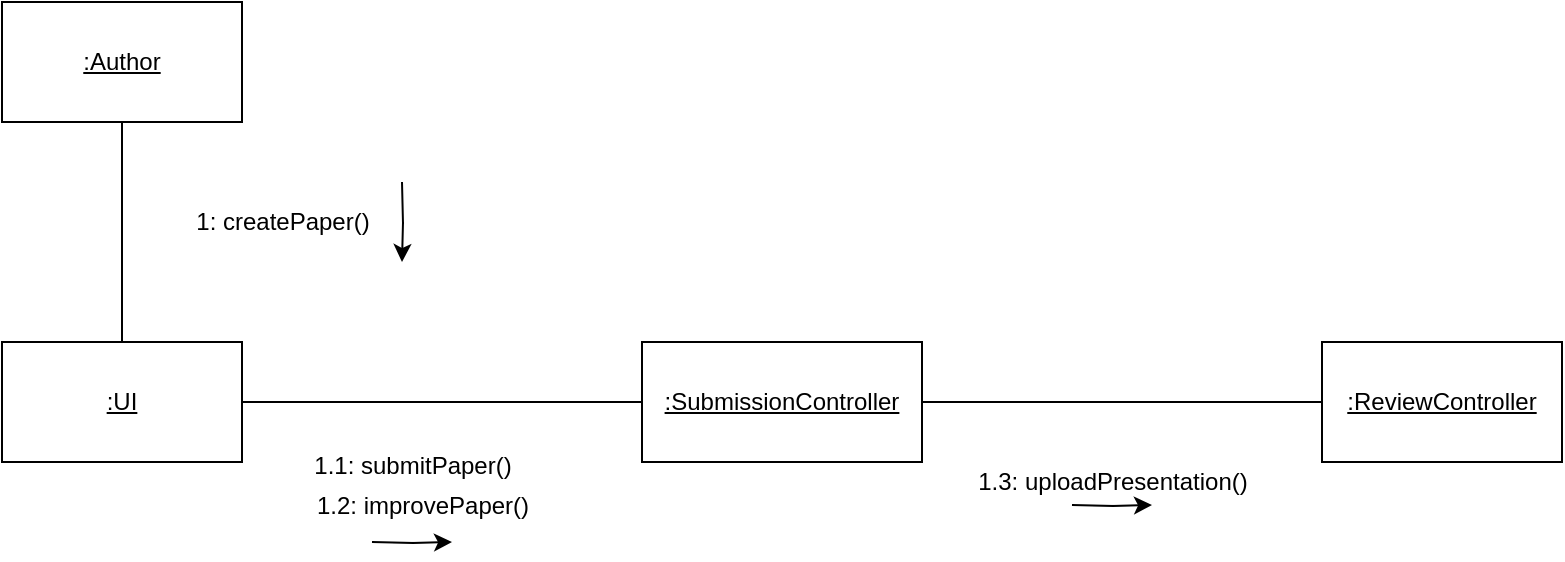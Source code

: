 <mxfile type="device" version="13.0.7" pages="2"><diagram id="13e1069c-82ec-6db2-03f1-153e76fe0fe0" name="Page-1"><mxGraphModel shadow="0" math="0" pageHeight="850" pageWidth="1100" pageScale="1" page="1" fold="1" arrows="1" connect="1" tooltips="1" guides="1" gridSize="10" dy="555" dx="979" grid="1" background="#ffffff"><root><mxCell id="0"/><mxCell id="1" parent="0"/><mxCell id="v4qctRaHE4CA4SvPnik1-2" value="&lt;u&gt;:Author&lt;/u&gt;" parent="1" vertex="1" style="rounded=0;whiteSpace=wrap;html=1;"><mxGeometry as="geometry" height="60" width="120" y="380" x="190"/></mxCell><mxCell id="v4qctRaHE4CA4SvPnik1-3" value="&lt;u&gt;:UI&lt;/u&gt;" parent="1" vertex="1" style="rounded=0;whiteSpace=wrap;html=1;"><mxGeometry as="geometry" height="60" width="120" y="550" x="190"/></mxCell><mxCell id="v4qctRaHE4CA4SvPnik1-5" value="&lt;u&gt;:SubmissionController&lt;/u&gt;" parent="1" vertex="1" style="rounded=0;whiteSpace=wrap;html=1;"><mxGeometry as="geometry" height="60" width="140" y="550" x="510"/></mxCell><mxCell id="v4qctRaHE4CA4SvPnik1-7" value="&lt;u&gt;:ReviewController&lt;/u&gt;" parent="1" vertex="1" style="rounded=0;whiteSpace=wrap;html=1;"><mxGeometry as="geometry" height="60" width="120" y="550" x="850"/></mxCell><mxCell id="v4qctRaHE4CA4SvPnik1-9" value="1: createPaper()" parent="1" vertex="1" style="text;html=1;align=center;verticalAlign=middle;resizable=0;points=[];autosize=1;"><mxGeometry as="geometry" height="20" width="100" y="480" x="280"/></mxCell><mxCell id="v4qctRaHE4CA4SvPnik1-12" value="" parent="1" style="edgeStyle=orthogonalEdgeStyle;rounded=0;orthogonalLoop=1;jettySize=auto;html=1;" edge="1"><mxGeometry as="geometry" relative="1"><mxPoint as="sourcePoint" y="470" x="390"/><mxPoint as="targetPoint" y="510" x="390"/></mxGeometry></mxCell><mxCell id="v4qctRaHE4CA4SvPnik1-13" value="" parent="1" style="endArrow=none;html=1;entryX=0.5;entryY=1;entryDx=0;entryDy=0;exitX=0.5;exitY=0;exitDx=0;exitDy=0;" source="v4qctRaHE4CA4SvPnik1-3" target="v4qctRaHE4CA4SvPnik1-2" edge="1"><mxGeometry as="geometry" height="50" width="50" relative="1"><mxPoint as="sourcePoint" y="530" x="200"/><mxPoint as="targetPoint" y="480" x="250"/></mxGeometry></mxCell><mxCell id="v4qctRaHE4CA4SvPnik1-14" value="1.1: submitPaper()" parent="1" vertex="1" style="text;html=1;align=center;verticalAlign=middle;resizable=0;points=[];autosize=1;"><mxGeometry as="geometry" height="20" width="110" y="602" x="340"/></mxCell><mxCell id="v4qctRaHE4CA4SvPnik1-19" value="1.2: improvePaper()" parent="1" vertex="1" style="text;html=1;align=center;verticalAlign=middle;resizable=0;points=[];autosize=1;"><mxGeometry as="geometry" height="20" width="120" y="622" x="340"/></mxCell><mxCell id="v4qctRaHE4CA4SvPnik1-20" value="" parent="1" style="edgeStyle=orthogonalEdgeStyle;rounded=0;orthogonalLoop=1;jettySize=auto;html=1;" edge="1"><mxGeometry as="geometry" relative="1"><mxPoint as="sourcePoint" y="650" x="375"/><mxPoint as="targetPoint" y="650" x="415"/></mxGeometry></mxCell><mxCell id="v4qctRaHE4CA4SvPnik1-21" value="1.3: uploadPresentation()" parent="1" vertex="1" style="text;html=1;align=center;verticalAlign=middle;resizable=0;points=[];autosize=1;"><mxGeometry as="geometry" height="20" width="150" y="610" x="670"/></mxCell><mxCell id="v4qctRaHE4CA4SvPnik1-22" value="" parent="1" style="edgeStyle=orthogonalEdgeStyle;rounded=0;orthogonalLoop=1;jettySize=auto;html=1;" edge="1"><mxGeometry as="geometry" relative="1"><mxPoint as="sourcePoint" y="631.5" x="725"/><mxPoint as="targetPoint" y="631.5" x="765"/></mxGeometry></mxCell><mxCell id="v4qctRaHE4CA4SvPnik1-23" value="" parent="1" style="endArrow=none;html=1;entryX=0;entryY=0.5;entryDx=0;entryDy=0;exitX=1;exitY=0.5;exitDx=0;exitDy=0;" source="v4qctRaHE4CA4SvPnik1-3" target="v4qctRaHE4CA4SvPnik1-5" edge="1"><mxGeometry as="geometry" height="50" width="50" relative="1"><mxPoint as="sourcePoint" y="590" x="380"/><mxPoint as="targetPoint" y="540" x="430"/></mxGeometry></mxCell><mxCell id="v4qctRaHE4CA4SvPnik1-24" value="" parent="1" style="endArrow=none;html=1;exitX=1;exitY=0.5;exitDx=0;exitDy=0;entryX=0;entryY=0.5;entryDx=0;entryDy=0;" source="v4qctRaHE4CA4SvPnik1-5" target="v4qctRaHE4CA4SvPnik1-7" edge="1"><mxGeometry as="geometry" height="50" width="50" relative="1"><mxPoint as="sourcePoint" y="600" x="740"/><mxPoint as="targetPoint" y="550" x="790"/></mxGeometry></mxCell></root></mxGraphModel></diagram><diagram id="2KYBuUMCWm2bjRO40kAw" name="Page-2"><mxGraphModel dx="1024" dy="599" grid="1" gridSize="10" guides="1" tooltips="1" connect="1" arrows="1" fold="1" page="1" pageScale="1" pageWidth="850" pageHeight="1100" math="0" shadow="0"><root><mxCell id="27HFVfpFJIqJK4Vj2Upa-0"/><mxCell id="27HFVfpFJIqJK4Vj2Upa-1" parent="27HFVfpFJIqJK4Vj2Upa-0"/><mxCell id="27HFVfpFJIqJK4Vj2Upa-2" value=":Speaker" style="shape=umlActor;verticalLabelPosition=bottom;labelBackgroundColor=#ffffff;verticalAlign=top;html=1;" vertex="1" parent="27HFVfpFJIqJK4Vj2Upa-1"><mxGeometry x="50" y="40" width="30" height="60" as="geometry"/></mxCell><mxCell id="27HFVfpFJIqJK4Vj2Upa-3" value=":UI" style="shape=umlLifeline;perimeter=lifelinePerimeter;whiteSpace=wrap;html=1;container=1;collapsible=0;recursiveResize=0;outlineConnect=0;" vertex="1" parent="27HFVfpFJIqJK4Vj2Upa-1"><mxGeometry x="180" y="40" width="110" height="280" as="geometry"/></mxCell><mxCell id="27HFVfpFJIqJK4Vj2Upa-10" value="" style="html=1;points=[];perimeter=orthogonalPerimeter;" vertex="1" parent="27HFVfpFJIqJK4Vj2Upa-3"><mxGeometry x="45" y="120" width="20" height="80" as="geometry"/></mxCell><mxCell id="27HFVfpFJIqJK4Vj2Upa-4" value=":SubmissionController" style="shape=umlLifeline;perimeter=lifelinePerimeter;whiteSpace=wrap;html=1;container=1;collapsible=0;recursiveResize=0;outlineConnect=0;" vertex="1" parent="27HFVfpFJIqJK4Vj2Upa-1"><mxGeometry x="420" y="40" width="150" height="280" as="geometry"/></mxCell><mxCell id="27HFVfpFJIqJK4Vj2Upa-7" value="" style="html=1;points=[];perimeter=orthogonalPerimeter;" vertex="1" parent="27HFVfpFJIqJK4Vj2Upa-1"><mxGeometry x="60" y="130" width="10" height="190" as="geometry"/></mxCell><mxCell id="27HFVfpFJIqJK4Vj2Upa-11" value="createContent()" style="html=1;verticalAlign=bottom;startArrow=oval;endArrow=block;startSize=8;" edge="1" target="27HFVfpFJIqJK4Vj2Upa-10" parent="27HFVfpFJIqJK4Vj2Upa-1"><mxGeometry relative="1" as="geometry"><mxPoint x="72" y="170" as="sourcePoint"/><Array as="points"><mxPoint x="150" y="170"/></Array></mxGeometry></mxCell><mxCell id="vBj6r_pvvspcTYQguecm-1" value=":PresentationRepository" style="shape=umlLifeline;perimeter=lifelinePerimeter;whiteSpace=wrap;html=1;container=1;collapsible=0;recursiveResize=0;outlineConnect=0;" vertex="1" parent="27HFVfpFJIqJK4Vj2Upa-1"><mxGeometry x="620" y="40" width="150" height="300" as="geometry"/></mxCell><mxCell id="vBj6r_pvvspcTYQguecm-2" value="" style="html=1;points=[];perimeter=orthogonalPerimeter;" vertex="1" parent="27HFVfpFJIqJK4Vj2Upa-1"><mxGeometry x="685" y="160" width="20" height="80" as="geometry"/></mxCell><mxCell id="eHP8_Ea2-ogu_RaEAIeI-2" value="uploadContentOfPresentation()" style="text;html=1;align=center;verticalAlign=middle;resizable=0;points=[];autosize=1;" vertex="1" parent="27HFVfpFJIqJK4Vj2Upa-1"><mxGeometry x="400" y="150" width="180" height="20" as="geometry"/></mxCell><mxCell id="vBj6r_pvvspcTYQguecm-6" value="" style="html=1;verticalAlign=bottom;endArrow=block;" edge="1" parent="27HFVfpFJIqJK4Vj2Upa-1"><mxGeometry x="0.5" y="10" width="80" relative="1" as="geometry"><mxPoint x="250" y="180" as="sourcePoint"/><mxPoint x="680" y="180" as="targetPoint"/><Array as="points"/><mxPoint as="offset"/></mxGeometry></mxCell><mxCell id="vBj6r_pvvspcTYQguecm-8" value="improvePresentation()" style="text;html=1;align=center;verticalAlign=middle;resizable=0;points=[];autosize=1;" vertex="1" parent="27HFVfpFJIqJK4Vj2Upa-1"><mxGeometry x="530" y="210" width="130" height="20" as="geometry"/></mxCell><mxCell id="su-j9YqFvpwyy30PshJE-4" value="" style="html=1;verticalAlign=bottom;endArrow=block;" edge="1" parent="27HFVfpFJIqJK4Vj2Upa-1"><mxGeometry width="80" relative="1" as="geometry"><mxPoint x="250" y="232" as="sourcePoint"/><mxPoint x="682" y="232" as="targetPoint"/></mxGeometry></mxCell></root></mxGraphModel></diagram></mxfile>